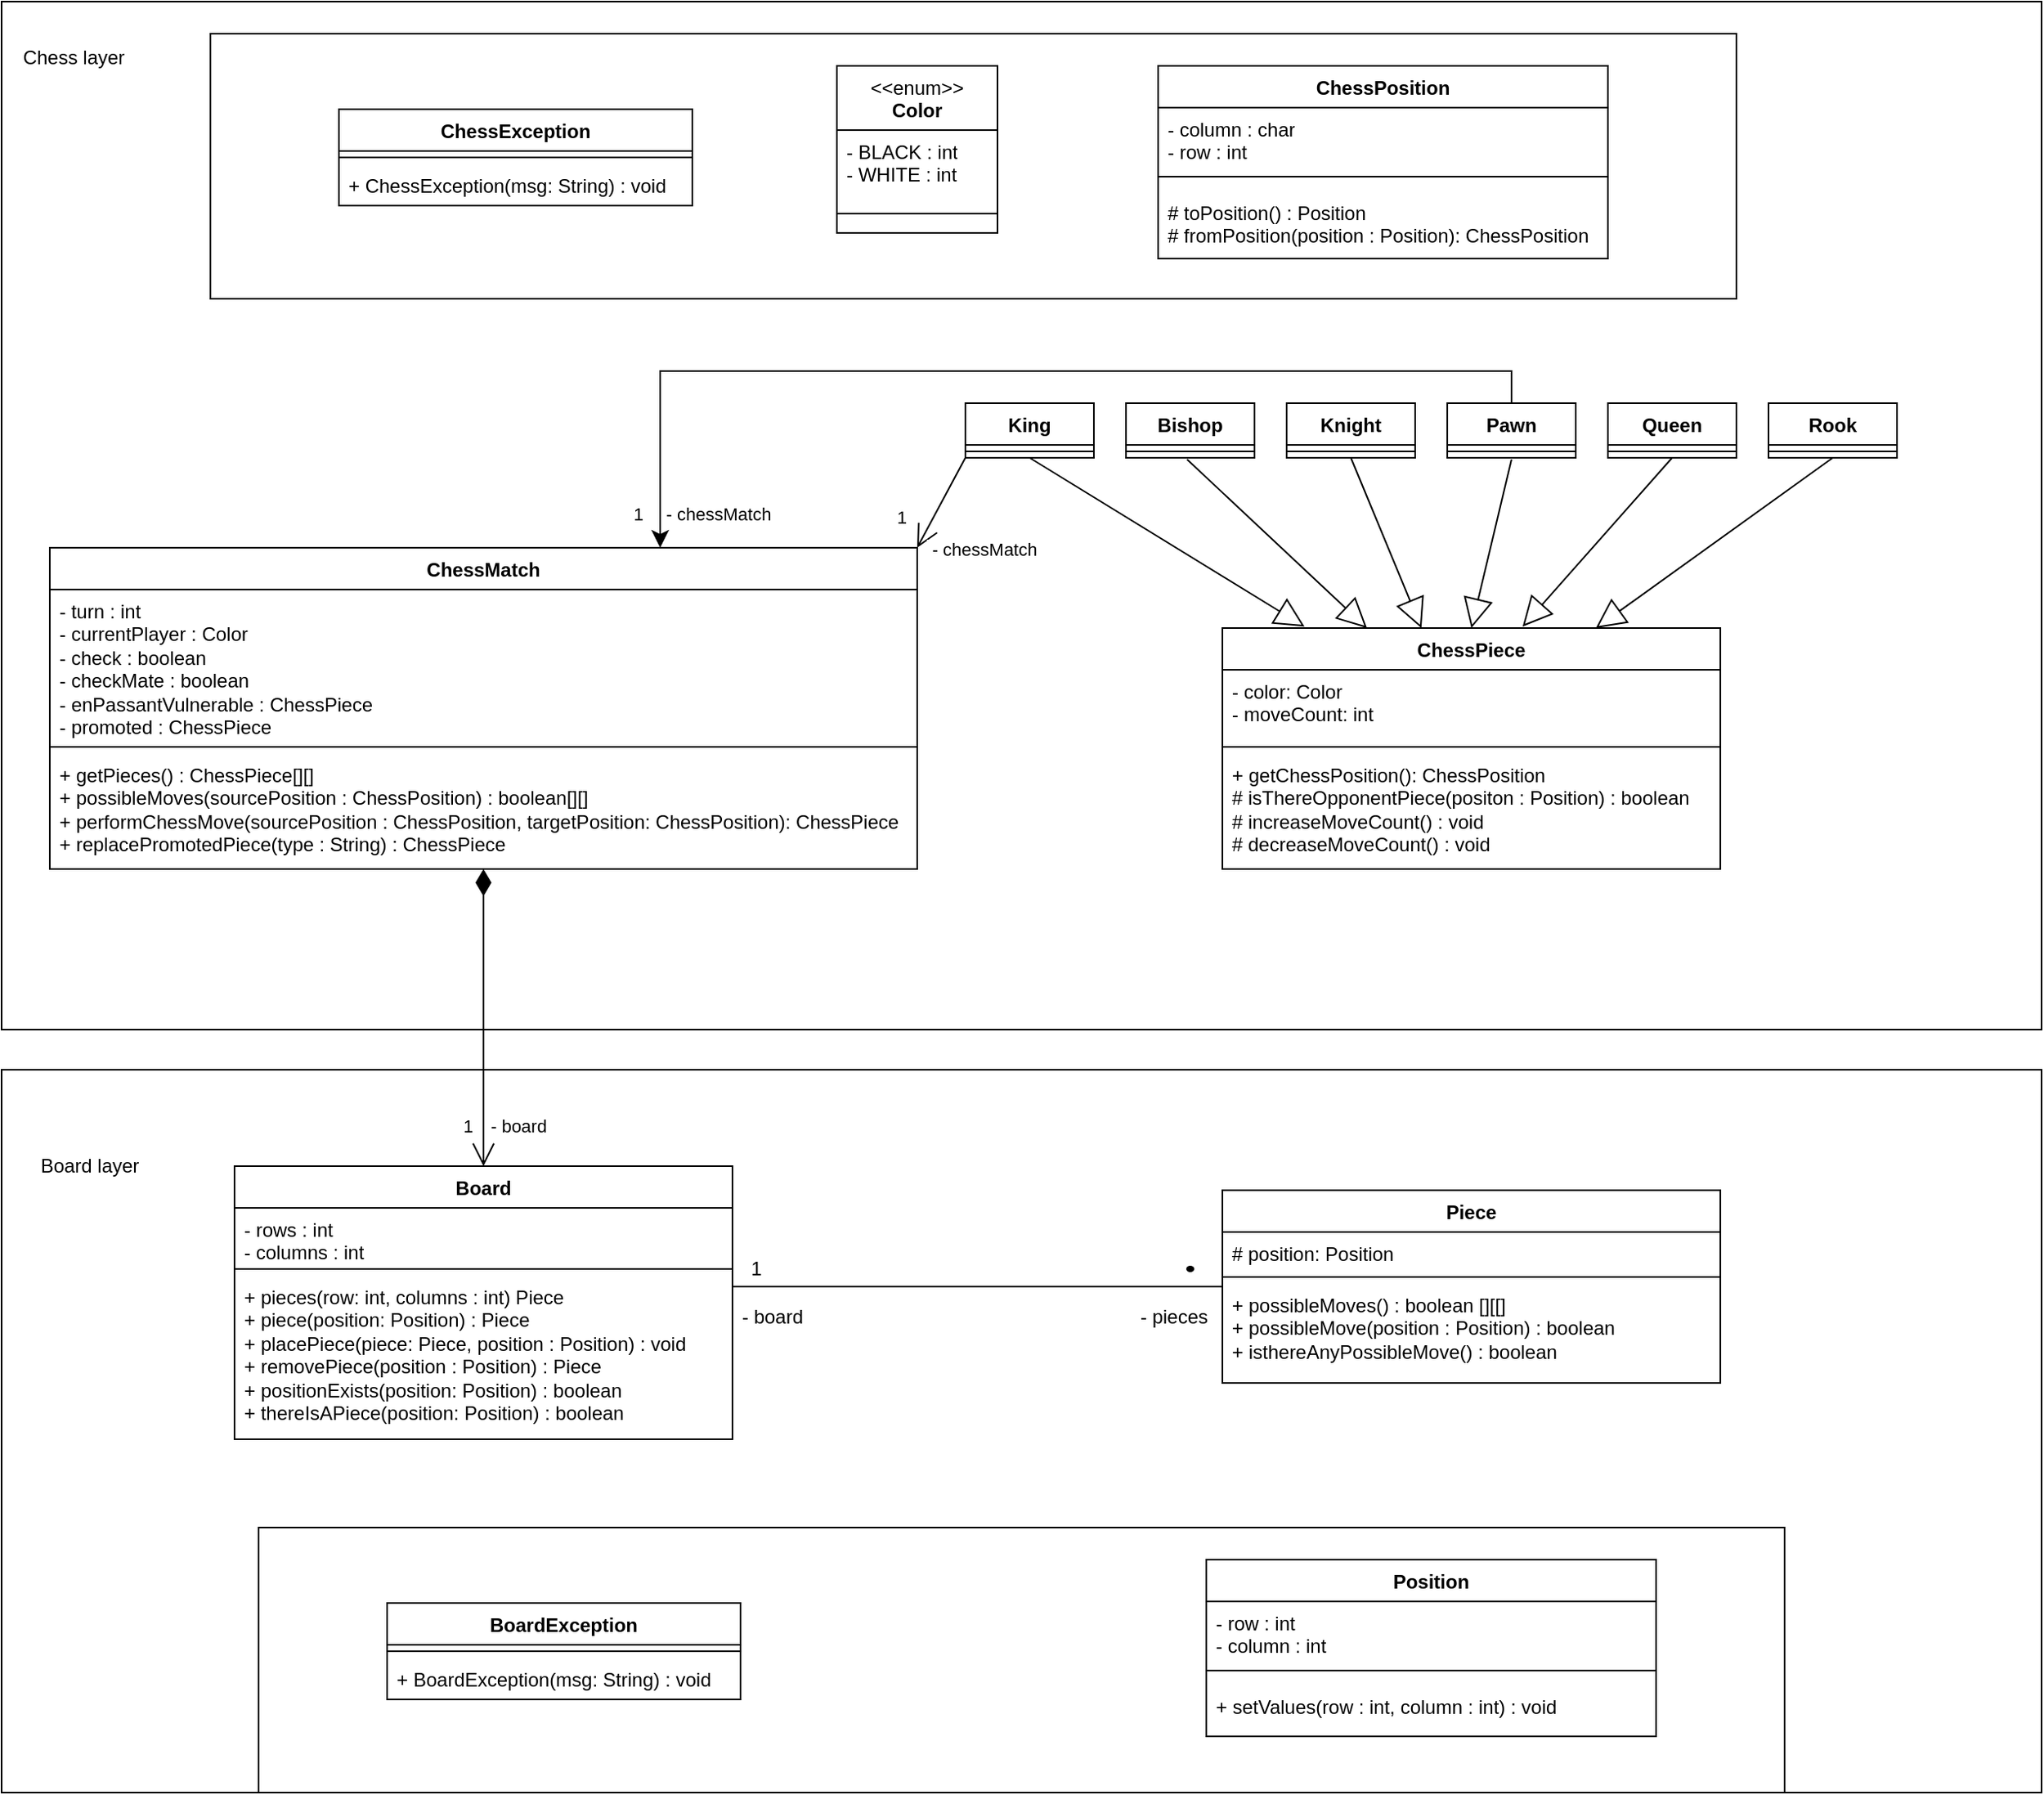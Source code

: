<mxfile version="24.0.7" type="github">
  <diagram id="C5RBs43oDa-KdzZeNtuy" name="Page-1">
    <mxGraphModel dx="1434" dy="786" grid="1" gridSize="10" guides="1" tooltips="1" connect="1" arrows="1" fold="1" page="1" pageScale="1" pageWidth="827" pageHeight="1169" math="0" shadow="0">
      <root>
        <mxCell id="WIyWlLk6GJQsqaUBKTNV-0" />
        <mxCell id="WIyWlLk6GJQsqaUBKTNV-1" parent="WIyWlLk6GJQsqaUBKTNV-0" />
        <mxCell id="9PHeEGNohPRG5MEMTAq7-85" value="" style="html=1;whiteSpace=wrap;" vertex="1" parent="WIyWlLk6GJQsqaUBKTNV-1">
          <mxGeometry x="40" y="685" width="1270" height="450" as="geometry" />
        </mxCell>
        <mxCell id="9PHeEGNohPRG5MEMTAq7-56" value="" style="html=1;whiteSpace=wrap;" vertex="1" parent="WIyWlLk6GJQsqaUBKTNV-1">
          <mxGeometry x="40" y="20" width="1270" height="640" as="geometry" />
        </mxCell>
        <mxCell id="9PHeEGNohPRG5MEMTAq7-55" value="" style="rounded=0;whiteSpace=wrap;html=1;" vertex="1" parent="WIyWlLk6GJQsqaUBKTNV-1">
          <mxGeometry x="170" y="40" width="950" height="165" as="geometry" />
        </mxCell>
        <mxCell id="9PHeEGNohPRG5MEMTAq7-1" value="Chess layer" style="text;html=1;align=center;verticalAlign=middle;whiteSpace=wrap;rounded=0;" vertex="1" parent="WIyWlLk6GJQsqaUBKTNV-1">
          <mxGeometry x="50" y="40" width="70" height="30" as="geometry" />
        </mxCell>
        <mxCell id="9PHeEGNohPRG5MEMTAq7-6" value="ChessException" style="swimlane;fontStyle=1;align=center;verticalAlign=top;childLayout=stackLayout;horizontal=1;startSize=26;horizontalStack=0;resizeParent=1;resizeParentMax=0;resizeLast=0;collapsible=1;marginBottom=0;whiteSpace=wrap;html=1;" vertex="1" parent="WIyWlLk6GJQsqaUBKTNV-1">
          <mxGeometry x="250" y="87" width="220" height="60" as="geometry" />
        </mxCell>
        <mxCell id="9PHeEGNohPRG5MEMTAq7-8" value="" style="line;strokeWidth=1;fillColor=none;align=left;verticalAlign=middle;spacingTop=-1;spacingLeft=3;spacingRight=3;rotatable=0;labelPosition=right;points=[];portConstraint=eastwest;strokeColor=inherit;" vertex="1" parent="9PHeEGNohPRG5MEMTAq7-6">
          <mxGeometry y="26" width="220" height="8" as="geometry" />
        </mxCell>
        <mxCell id="9PHeEGNohPRG5MEMTAq7-9" value="+ ChessException(msg: String) : void" style="text;strokeColor=none;fillColor=none;align=left;verticalAlign=top;spacingLeft=4;spacingRight=4;overflow=hidden;rotatable=0;points=[[0,0.5],[1,0.5]];portConstraint=eastwest;whiteSpace=wrap;html=1;" vertex="1" parent="9PHeEGNohPRG5MEMTAq7-6">
          <mxGeometry y="34" width="220" height="26" as="geometry" />
        </mxCell>
        <mxCell id="9PHeEGNohPRG5MEMTAq7-10" value="&lt;div&gt;&lt;span style=&quot;font-weight: 400;&quot;&gt;&amp;lt;&amp;lt;enum&amp;gt;&amp;gt;&lt;/span&gt;&lt;/div&gt;Color" style="swimlane;fontStyle=1;align=center;verticalAlign=top;childLayout=stackLayout;horizontal=1;startSize=40;horizontalStack=0;resizeParent=1;resizeParentMax=0;resizeLast=0;collapsible=1;marginBottom=0;whiteSpace=wrap;html=1;" vertex="1" parent="WIyWlLk6GJQsqaUBKTNV-1">
          <mxGeometry x="560" y="60" width="100" height="104" as="geometry" />
        </mxCell>
        <mxCell id="9PHeEGNohPRG5MEMTAq7-11" value="- BLACK : int&lt;div&gt;- WHITE : int&lt;/div&gt;" style="text;strokeColor=none;fillColor=none;align=left;verticalAlign=top;spacingLeft=4;spacingRight=4;overflow=hidden;rotatable=0;points=[[0,0.5],[1,0.5]];portConstraint=eastwest;whiteSpace=wrap;html=1;" vertex="1" parent="9PHeEGNohPRG5MEMTAq7-10">
          <mxGeometry y="40" width="100" height="40" as="geometry" />
        </mxCell>
        <mxCell id="9PHeEGNohPRG5MEMTAq7-12" value="" style="line;strokeWidth=1;fillColor=none;align=left;verticalAlign=middle;spacingTop=-1;spacingLeft=3;spacingRight=3;rotatable=0;labelPosition=right;points=[];portConstraint=eastwest;strokeColor=inherit;" vertex="1" parent="9PHeEGNohPRG5MEMTAq7-10">
          <mxGeometry y="80" width="100" height="24" as="geometry" />
        </mxCell>
        <mxCell id="9PHeEGNohPRG5MEMTAq7-14" value="ChessPosition" style="swimlane;fontStyle=1;align=center;verticalAlign=top;childLayout=stackLayout;horizontal=1;startSize=26;horizontalStack=0;resizeParent=1;resizeParentMax=0;resizeLast=0;collapsible=1;marginBottom=0;whiteSpace=wrap;html=1;" vertex="1" parent="WIyWlLk6GJQsqaUBKTNV-1">
          <mxGeometry x="760" y="60" width="280" height="120" as="geometry" />
        </mxCell>
        <mxCell id="9PHeEGNohPRG5MEMTAq7-15" value="- column : char&lt;div&gt;- row : int&lt;/div&gt;" style="text;strokeColor=none;fillColor=none;align=left;verticalAlign=top;spacingLeft=4;spacingRight=4;overflow=hidden;rotatable=0;points=[[0,0.5],[1,0.5]];portConstraint=eastwest;whiteSpace=wrap;html=1;" vertex="1" parent="9PHeEGNohPRG5MEMTAq7-14">
          <mxGeometry y="26" width="280" height="34" as="geometry" />
        </mxCell>
        <mxCell id="9PHeEGNohPRG5MEMTAq7-16" value="" style="line;strokeWidth=1;fillColor=none;align=left;verticalAlign=middle;spacingTop=-1;spacingLeft=3;spacingRight=3;rotatable=0;labelPosition=right;points=[];portConstraint=eastwest;strokeColor=inherit;" vertex="1" parent="9PHeEGNohPRG5MEMTAq7-14">
          <mxGeometry y="60" width="280" height="18" as="geometry" />
        </mxCell>
        <mxCell id="9PHeEGNohPRG5MEMTAq7-17" value="# toPosition() : Position&lt;div&gt;# fromPosition(position : Position): ChessPosition&lt;/div&gt;" style="text;strokeColor=none;fillColor=none;align=left;verticalAlign=top;spacingLeft=4;spacingRight=4;overflow=hidden;rotatable=0;points=[[0,0.5],[1,0.5]];portConstraint=eastwest;whiteSpace=wrap;html=1;" vertex="1" parent="9PHeEGNohPRG5MEMTAq7-14">
          <mxGeometry y="78" width="280" height="42" as="geometry" />
        </mxCell>
        <mxCell id="9PHeEGNohPRG5MEMTAq7-18" value="ChessMatch&lt;div&gt;&lt;br&gt;&lt;/div&gt;" style="swimlane;fontStyle=1;align=center;verticalAlign=top;childLayout=stackLayout;horizontal=1;startSize=26;horizontalStack=0;resizeParent=1;resizeParentMax=0;resizeLast=0;collapsible=1;marginBottom=0;whiteSpace=wrap;html=1;" vertex="1" parent="WIyWlLk6GJQsqaUBKTNV-1">
          <mxGeometry x="70" y="360" width="540" height="200" as="geometry" />
        </mxCell>
        <mxCell id="9PHeEGNohPRG5MEMTAq7-19" value="- turn : int&lt;div&gt;- currentPlayer : Color&lt;/div&gt;&lt;div&gt;- check : boolean&lt;/div&gt;&lt;div&gt;- checkMate : boolean&lt;/div&gt;&lt;div&gt;- enPassantVulnerable : ChessPiece&lt;/div&gt;&lt;div&gt;- promoted : ChessPiece&lt;/div&gt;" style="text;strokeColor=none;fillColor=none;align=left;verticalAlign=top;spacingLeft=4;spacingRight=4;overflow=hidden;rotatable=0;points=[[0,0.5],[1,0.5]];portConstraint=eastwest;whiteSpace=wrap;html=1;" vertex="1" parent="9PHeEGNohPRG5MEMTAq7-18">
          <mxGeometry y="26" width="540" height="94" as="geometry" />
        </mxCell>
        <mxCell id="9PHeEGNohPRG5MEMTAq7-20" value="" style="line;strokeWidth=1;fillColor=none;align=left;verticalAlign=middle;spacingTop=-1;spacingLeft=3;spacingRight=3;rotatable=0;labelPosition=right;points=[];portConstraint=eastwest;strokeColor=inherit;" vertex="1" parent="9PHeEGNohPRG5MEMTAq7-18">
          <mxGeometry y="120" width="540" height="8" as="geometry" />
        </mxCell>
        <mxCell id="9PHeEGNohPRG5MEMTAq7-21" value="+ getPieces() : ChessPiece[][]&lt;div&gt;+ possibleMoves(sourcePosition : ChessPosition) : boolean[][]&amp;nbsp;&lt;/div&gt;&lt;div&gt;+ performChessMove(sourcePosition : ChessPosition, targetPosition: ChessPosition): ChessPiece&lt;/div&gt;&lt;div&gt;+ replacePromotedPiece(type : String) : ChessPiece&lt;/div&gt;" style="text;strokeColor=none;fillColor=none;align=left;verticalAlign=top;spacingLeft=4;spacingRight=4;overflow=hidden;rotatable=0;points=[[0,0.5],[1,0.5]];portConstraint=eastwest;whiteSpace=wrap;html=1;" vertex="1" parent="9PHeEGNohPRG5MEMTAq7-18">
          <mxGeometry y="128" width="540" height="72" as="geometry" />
        </mxCell>
        <mxCell id="9PHeEGNohPRG5MEMTAq7-22" value="King" style="swimlane;fontStyle=1;align=center;verticalAlign=top;childLayout=stackLayout;horizontal=1;startSize=26;horizontalStack=0;resizeParent=1;resizeParentMax=0;resizeLast=0;collapsible=1;marginBottom=0;whiteSpace=wrap;html=1;" vertex="1" parent="WIyWlLk6GJQsqaUBKTNV-1">
          <mxGeometry x="640" y="270" width="80" height="34" as="geometry" />
        </mxCell>
        <mxCell id="9PHeEGNohPRG5MEMTAq7-24" value="" style="line;strokeWidth=1;fillColor=none;align=left;verticalAlign=middle;spacingTop=-1;spacingLeft=3;spacingRight=3;rotatable=0;labelPosition=right;points=[];portConstraint=eastwest;strokeColor=inherit;" vertex="1" parent="9PHeEGNohPRG5MEMTAq7-22">
          <mxGeometry y="26" width="80" height="8" as="geometry" />
        </mxCell>
        <mxCell id="9PHeEGNohPRG5MEMTAq7-26" value="Bishop" style="swimlane;fontStyle=1;align=center;verticalAlign=top;childLayout=stackLayout;horizontal=1;startSize=26;horizontalStack=0;resizeParent=1;resizeParentMax=0;resizeLast=0;collapsible=1;marginBottom=0;whiteSpace=wrap;html=1;" vertex="1" parent="WIyWlLk6GJQsqaUBKTNV-1">
          <mxGeometry x="740" y="270" width="80" height="34" as="geometry" />
        </mxCell>
        <mxCell id="9PHeEGNohPRG5MEMTAq7-27" value="" style="line;strokeWidth=1;fillColor=none;align=left;verticalAlign=middle;spacingTop=-1;spacingLeft=3;spacingRight=3;rotatable=0;labelPosition=right;points=[];portConstraint=eastwest;strokeColor=inherit;" vertex="1" parent="9PHeEGNohPRG5MEMTAq7-26">
          <mxGeometry y="26" width="80" height="8" as="geometry" />
        </mxCell>
        <mxCell id="9PHeEGNohPRG5MEMTAq7-28" value="Knight" style="swimlane;fontStyle=1;align=center;verticalAlign=top;childLayout=stackLayout;horizontal=1;startSize=26;horizontalStack=0;resizeParent=1;resizeParentMax=0;resizeLast=0;collapsible=1;marginBottom=0;whiteSpace=wrap;html=1;" vertex="1" parent="WIyWlLk6GJQsqaUBKTNV-1">
          <mxGeometry x="840" y="270" width="80" height="34" as="geometry" />
        </mxCell>
        <mxCell id="9PHeEGNohPRG5MEMTAq7-29" value="" style="line;strokeWidth=1;fillColor=none;align=left;verticalAlign=middle;spacingTop=-1;spacingLeft=3;spacingRight=3;rotatable=0;labelPosition=right;points=[];portConstraint=eastwest;strokeColor=inherit;" vertex="1" parent="9PHeEGNohPRG5MEMTAq7-28">
          <mxGeometry y="26" width="80" height="8" as="geometry" />
        </mxCell>
        <mxCell id="9PHeEGNohPRG5MEMTAq7-30" value="Pawn" style="swimlane;fontStyle=1;align=center;verticalAlign=top;childLayout=stackLayout;horizontal=1;startSize=26;horizontalStack=0;resizeParent=1;resizeParentMax=0;resizeLast=0;collapsible=1;marginBottom=0;whiteSpace=wrap;html=1;" vertex="1" parent="WIyWlLk6GJQsqaUBKTNV-1">
          <mxGeometry x="940" y="270" width="80" height="34" as="geometry" />
        </mxCell>
        <mxCell id="9PHeEGNohPRG5MEMTAq7-31" value="" style="line;strokeWidth=1;fillColor=none;align=left;verticalAlign=middle;spacingTop=-1;spacingLeft=3;spacingRight=3;rotatable=0;labelPosition=right;points=[];portConstraint=eastwest;strokeColor=inherit;" vertex="1" parent="9PHeEGNohPRG5MEMTAq7-30">
          <mxGeometry y="26" width="80" height="8" as="geometry" />
        </mxCell>
        <mxCell id="9PHeEGNohPRG5MEMTAq7-32" value="Queen" style="swimlane;fontStyle=1;align=center;verticalAlign=top;childLayout=stackLayout;horizontal=1;startSize=26;horizontalStack=0;resizeParent=1;resizeParentMax=0;resizeLast=0;collapsible=1;marginBottom=0;whiteSpace=wrap;html=1;" vertex="1" parent="WIyWlLk6GJQsqaUBKTNV-1">
          <mxGeometry x="1040" y="270" width="80" height="34" as="geometry" />
        </mxCell>
        <mxCell id="9PHeEGNohPRG5MEMTAq7-33" value="" style="line;strokeWidth=1;fillColor=none;align=left;verticalAlign=middle;spacingTop=-1;spacingLeft=3;spacingRight=3;rotatable=0;labelPosition=right;points=[];portConstraint=eastwest;strokeColor=inherit;" vertex="1" parent="9PHeEGNohPRG5MEMTAq7-32">
          <mxGeometry y="26" width="80" height="8" as="geometry" />
        </mxCell>
        <mxCell id="9PHeEGNohPRG5MEMTAq7-34" value="Rook" style="swimlane;fontStyle=1;align=center;verticalAlign=top;childLayout=stackLayout;horizontal=1;startSize=26;horizontalStack=0;resizeParent=1;resizeParentMax=0;resizeLast=0;collapsible=1;marginBottom=0;whiteSpace=wrap;html=1;" vertex="1" parent="WIyWlLk6GJQsqaUBKTNV-1">
          <mxGeometry x="1140" y="270" width="80" height="34" as="geometry" />
        </mxCell>
        <mxCell id="9PHeEGNohPRG5MEMTAq7-35" value="" style="line;strokeWidth=1;fillColor=none;align=left;verticalAlign=middle;spacingTop=-1;spacingLeft=3;spacingRight=3;rotatable=0;labelPosition=right;points=[];portConstraint=eastwest;strokeColor=inherit;" vertex="1" parent="9PHeEGNohPRG5MEMTAq7-34">
          <mxGeometry y="26" width="80" height="8" as="geometry" />
        </mxCell>
        <mxCell id="9PHeEGNohPRG5MEMTAq7-40" value="" style="edgeStyle=elbowEdgeStyle;elbow=vertical;endArrow=classic;html=1;curved=0;rounded=0;endSize=8;startSize=8;entryX=0.767;entryY=0;entryDx=0;entryDy=0;entryPerimeter=0;exitX=0.5;exitY=0;exitDx=0;exitDy=0;" edge="1" parent="WIyWlLk6GJQsqaUBKTNV-1" source="9PHeEGNohPRG5MEMTAq7-30">
          <mxGeometry width="50" height="50" relative="1" as="geometry">
            <mxPoint x="945.82" y="270" as="sourcePoint" />
            <mxPoint x="450.0" y="360" as="targetPoint" />
            <Array as="points">
              <mxPoint x="695.82" y="250" />
            </Array>
          </mxGeometry>
        </mxCell>
        <mxCell id="9PHeEGNohPRG5MEMTAq7-41" value="1" style="edgeLabel;html=1;align=center;verticalAlign=middle;resizable=0;points=[];" vertex="1" connectable="0" parent="9PHeEGNohPRG5MEMTAq7-40">
          <mxGeometry x="0.901" y="4" relative="1" as="geometry">
            <mxPoint x="-18" y="11" as="offset" />
          </mxGeometry>
        </mxCell>
        <mxCell id="9PHeEGNohPRG5MEMTAq7-42" value="- chessMatch" style="edgeLabel;html=1;align=center;verticalAlign=middle;resizable=0;points=[];" vertex="1" connectable="0" parent="9PHeEGNohPRG5MEMTAq7-40">
          <mxGeometry x="0.923" relative="1" as="geometry">
            <mxPoint x="36" y="4" as="offset" />
          </mxGeometry>
        </mxCell>
        <mxCell id="9PHeEGNohPRG5MEMTAq7-43" value="ChessPiece&lt;div&gt;&lt;br&gt;&lt;/div&gt;" style="swimlane;fontStyle=1;align=center;verticalAlign=top;childLayout=stackLayout;horizontal=1;startSize=26;horizontalStack=0;resizeParent=1;resizeParentMax=0;resizeLast=0;collapsible=1;marginBottom=0;whiteSpace=wrap;html=1;" vertex="1" parent="WIyWlLk6GJQsqaUBKTNV-1">
          <mxGeometry x="800" y="410" width="310" height="150" as="geometry" />
        </mxCell>
        <mxCell id="9PHeEGNohPRG5MEMTAq7-44" value="- color: Color&lt;div&gt;- moveCount: int&lt;/div&gt;" style="text;strokeColor=none;fillColor=none;align=left;verticalAlign=top;spacingLeft=4;spacingRight=4;overflow=hidden;rotatable=0;points=[[0,0.5],[1,0.5]];portConstraint=eastwest;whiteSpace=wrap;html=1;" vertex="1" parent="9PHeEGNohPRG5MEMTAq7-43">
          <mxGeometry y="26" width="310" height="44" as="geometry" />
        </mxCell>
        <mxCell id="9PHeEGNohPRG5MEMTAq7-45" value="" style="line;strokeWidth=1;fillColor=none;align=left;verticalAlign=middle;spacingTop=-1;spacingLeft=3;spacingRight=3;rotatable=0;labelPosition=right;points=[];portConstraint=eastwest;strokeColor=inherit;" vertex="1" parent="9PHeEGNohPRG5MEMTAq7-43">
          <mxGeometry y="70" width="310" height="8" as="geometry" />
        </mxCell>
        <mxCell id="9PHeEGNohPRG5MEMTAq7-46" value="+ getChessPosition(): ChessPosition&lt;div&gt;# isThereOpponentPiece(positon : Position) : boolean&amp;nbsp;&lt;/div&gt;&lt;div&gt;# increaseMoveCount() : void&lt;/div&gt;&lt;div&gt;# decreaseMoveCount() : void&lt;/div&gt;" style="text;strokeColor=none;fillColor=none;align=left;verticalAlign=top;spacingLeft=4;spacingRight=4;overflow=hidden;rotatable=0;points=[[0,0.5],[1,0.5]];portConstraint=eastwest;whiteSpace=wrap;html=1;" vertex="1" parent="9PHeEGNohPRG5MEMTAq7-43">
          <mxGeometry y="78" width="310" height="72" as="geometry" />
        </mxCell>
        <mxCell id="9PHeEGNohPRG5MEMTAq7-58" value="" style="endArrow=open;endFill=1;endSize=12;html=1;rounded=0;exitX=0;exitY=1;exitDx=0;exitDy=0;entryX=1;entryY=0;entryDx=0;entryDy=0;" edge="1" parent="WIyWlLk6GJQsqaUBKTNV-1" source="9PHeEGNohPRG5MEMTAq7-22" target="9PHeEGNohPRG5MEMTAq7-18">
          <mxGeometry width="160" relative="1" as="geometry">
            <mxPoint x="520" y="650" as="sourcePoint" />
            <mxPoint x="680" y="650" as="targetPoint" />
          </mxGeometry>
        </mxCell>
        <mxCell id="9PHeEGNohPRG5MEMTAq7-59" value="1" style="edgeLabel;html=1;align=center;verticalAlign=middle;resizable=0;points=[];" vertex="1" connectable="0" parent="9PHeEGNohPRG5MEMTAq7-58">
          <mxGeometry x="0.38" y="1" relative="1" as="geometry">
            <mxPoint x="-20" y="-3" as="offset" />
          </mxGeometry>
        </mxCell>
        <mxCell id="9PHeEGNohPRG5MEMTAq7-60" value="&amp;nbsp;- chessMatch" style="edgeLabel;html=1;align=center;verticalAlign=middle;resizable=0;points=[];" vertex="1" connectable="0" parent="9PHeEGNohPRG5MEMTAq7-58">
          <mxGeometry x="0.38" y="1" relative="1" as="geometry">
            <mxPoint x="30" y="17" as="offset" />
          </mxGeometry>
        </mxCell>
        <mxCell id="9PHeEGNohPRG5MEMTAq7-61" value="" style="endArrow=block;endSize=16;endFill=0;html=1;rounded=0;exitX=0.5;exitY=1;exitDx=0;exitDy=0;entryX=0.165;entryY=-0.006;entryDx=0;entryDy=0;entryPerimeter=0;" edge="1" parent="WIyWlLk6GJQsqaUBKTNV-1" source="9PHeEGNohPRG5MEMTAq7-22" target="9PHeEGNohPRG5MEMTAq7-43">
          <mxGeometry width="160" relative="1" as="geometry">
            <mxPoint x="520" y="450" as="sourcePoint" />
            <mxPoint x="680" y="450" as="targetPoint" />
          </mxGeometry>
        </mxCell>
        <mxCell id="9PHeEGNohPRG5MEMTAq7-62" value="" style="endArrow=block;endSize=16;endFill=0;html=1;rounded=0;exitX=0.475;exitY=1.125;exitDx=0;exitDy=0;exitPerimeter=0;" edge="1" parent="WIyWlLk6GJQsqaUBKTNV-1" source="9PHeEGNohPRG5MEMTAq7-27">
          <mxGeometry width="160" relative="1" as="geometry">
            <mxPoint x="760" y="304" as="sourcePoint" />
            <mxPoint x="890" y="410" as="targetPoint" />
          </mxGeometry>
        </mxCell>
        <mxCell id="9PHeEGNohPRG5MEMTAq7-63" value="" style="endArrow=block;endSize=16;endFill=0;html=1;rounded=0;exitX=0.5;exitY=1;exitDx=0;exitDy=0;" edge="1" parent="WIyWlLk6GJQsqaUBKTNV-1" source="9PHeEGNohPRG5MEMTAq7-28" target="9PHeEGNohPRG5MEMTAq7-43">
          <mxGeometry width="160" relative="1" as="geometry">
            <mxPoint x="788" y="315" as="sourcePoint" />
            <mxPoint x="850" y="420" as="targetPoint" />
          </mxGeometry>
        </mxCell>
        <mxCell id="9PHeEGNohPRG5MEMTAq7-65" value="" style="endArrow=block;endSize=16;endFill=0;html=1;rounded=0;exitX=0.5;exitY=1.125;exitDx=0;exitDy=0;entryX=0.5;entryY=0;entryDx=0;entryDy=0;exitPerimeter=0;" edge="1" parent="WIyWlLk6GJQsqaUBKTNV-1" source="9PHeEGNohPRG5MEMTAq7-31" target="9PHeEGNohPRG5MEMTAq7-43">
          <mxGeometry width="160" relative="1" as="geometry">
            <mxPoint x="890" y="314" as="sourcePoint" />
            <mxPoint x="931" y="420" as="targetPoint" />
          </mxGeometry>
        </mxCell>
        <mxCell id="9PHeEGNohPRG5MEMTAq7-66" value="" style="endArrow=block;endSize=16;endFill=0;html=1;rounded=0;exitX=0.5;exitY=1;exitDx=0;exitDy=0;entryX=0.603;entryY=-0.006;entryDx=0;entryDy=0;entryPerimeter=0;" edge="1" parent="WIyWlLk6GJQsqaUBKTNV-1" source="9PHeEGNohPRG5MEMTAq7-32" target="9PHeEGNohPRG5MEMTAq7-43">
          <mxGeometry width="160" relative="1" as="geometry">
            <mxPoint x="990" y="315" as="sourcePoint" />
            <mxPoint x="965" y="420" as="targetPoint" />
          </mxGeometry>
        </mxCell>
        <mxCell id="9PHeEGNohPRG5MEMTAq7-67" value="" style="endArrow=block;endSize=16;endFill=0;html=1;rounded=0;entryX=0.75;entryY=0;entryDx=0;entryDy=0;exitX=0.5;exitY=1;exitDx=0;exitDy=0;" edge="1" parent="WIyWlLk6GJQsqaUBKTNV-1" source="9PHeEGNohPRG5MEMTAq7-34" target="9PHeEGNohPRG5MEMTAq7-43">
          <mxGeometry width="160" relative="1" as="geometry">
            <mxPoint x="1090" y="314" as="sourcePoint" />
            <mxPoint x="997" y="419" as="targetPoint" />
          </mxGeometry>
        </mxCell>
        <mxCell id="9PHeEGNohPRG5MEMTAq7-69" value="&lt;div&gt;Board&lt;/div&gt;" style="swimlane;fontStyle=1;align=center;verticalAlign=top;childLayout=stackLayout;horizontal=1;startSize=26;horizontalStack=0;resizeParent=1;resizeParentMax=0;resizeLast=0;collapsible=1;marginBottom=0;whiteSpace=wrap;html=1;" vertex="1" parent="WIyWlLk6GJQsqaUBKTNV-1">
          <mxGeometry x="185" y="745" width="310" height="170" as="geometry" />
        </mxCell>
        <mxCell id="9PHeEGNohPRG5MEMTAq7-70" value="- rows : int&lt;div&gt;- columns : int&lt;/div&gt;" style="text;strokeColor=none;fillColor=none;align=left;verticalAlign=top;spacingLeft=4;spacingRight=4;overflow=hidden;rotatable=0;points=[[0,0.5],[1,0.5]];portConstraint=eastwest;whiteSpace=wrap;html=1;" vertex="1" parent="9PHeEGNohPRG5MEMTAq7-69">
          <mxGeometry y="26" width="310" height="34" as="geometry" />
        </mxCell>
        <mxCell id="9PHeEGNohPRG5MEMTAq7-71" value="" style="line;strokeWidth=1;fillColor=none;align=left;verticalAlign=middle;spacingTop=-1;spacingLeft=3;spacingRight=3;rotatable=0;labelPosition=right;points=[];portConstraint=eastwest;strokeColor=inherit;" vertex="1" parent="9PHeEGNohPRG5MEMTAq7-69">
          <mxGeometry y="60" width="310" height="8" as="geometry" />
        </mxCell>
        <mxCell id="9PHeEGNohPRG5MEMTAq7-72" value="+ pieces(row: int, columns : int) Piece&lt;div&gt;+ piece(position: Position) : Piece&amp;nbsp;&lt;/div&gt;&lt;div&gt;+ placePiece(piece: Piece, position : Position) : void&lt;/div&gt;&lt;div&gt;+ removePiece(position : Position) : Piece&lt;/div&gt;&lt;div&gt;+ positionExists(position: Position) : boolean&lt;/div&gt;&lt;div&gt;+ thereIsAPiece(position: Position) : boolean&lt;/div&gt;" style="text;strokeColor=none;fillColor=none;align=left;verticalAlign=top;spacingLeft=4;spacingRight=4;overflow=hidden;rotatable=0;points=[[0,0.5],[1,0.5]];portConstraint=eastwest;whiteSpace=wrap;html=1;" vertex="1" parent="9PHeEGNohPRG5MEMTAq7-69">
          <mxGeometry y="68" width="310" height="102" as="geometry" />
        </mxCell>
        <mxCell id="9PHeEGNohPRG5MEMTAq7-73" value="Piece&lt;div&gt;&lt;br&gt;&lt;/div&gt;" style="swimlane;fontStyle=1;align=center;verticalAlign=top;childLayout=stackLayout;horizontal=1;startSize=26;horizontalStack=0;resizeParent=1;resizeParentMax=0;resizeLast=0;collapsible=1;marginBottom=0;whiteSpace=wrap;html=1;" vertex="1" parent="WIyWlLk6GJQsqaUBKTNV-1">
          <mxGeometry x="800" y="760" width="310" height="120" as="geometry" />
        </mxCell>
        <mxCell id="9PHeEGNohPRG5MEMTAq7-74" value="# position: Position" style="text;strokeColor=none;fillColor=none;align=left;verticalAlign=top;spacingLeft=4;spacingRight=4;overflow=hidden;rotatable=0;points=[[0,0.5],[1,0.5]];portConstraint=eastwest;whiteSpace=wrap;html=1;" vertex="1" parent="9PHeEGNohPRG5MEMTAq7-73">
          <mxGeometry y="26" width="310" height="24" as="geometry" />
        </mxCell>
        <mxCell id="9PHeEGNohPRG5MEMTAq7-75" value="" style="line;strokeWidth=1;fillColor=none;align=left;verticalAlign=middle;spacingTop=-1;spacingLeft=3;spacingRight=3;rotatable=0;labelPosition=right;points=[];portConstraint=eastwest;strokeColor=inherit;" vertex="1" parent="9PHeEGNohPRG5MEMTAq7-73">
          <mxGeometry y="50" width="310" height="8" as="geometry" />
        </mxCell>
        <mxCell id="9PHeEGNohPRG5MEMTAq7-76" value="+ possibleMoves() : boolean [][[]&lt;div&gt;+ possibleMove(position : Position) : boolean&lt;/div&gt;&lt;div&gt;+ isthereAnyPossibleMove() : boolean&lt;/div&gt;" style="text;strokeColor=none;fillColor=none;align=left;verticalAlign=top;spacingLeft=4;spacingRight=4;overflow=hidden;rotatable=0;points=[[0,0.5],[1,0.5]];portConstraint=eastwest;whiteSpace=wrap;html=1;" vertex="1" parent="9PHeEGNohPRG5MEMTAq7-73">
          <mxGeometry y="58" width="310" height="62" as="geometry" />
        </mxCell>
        <mxCell id="9PHeEGNohPRG5MEMTAq7-77" value="" style="rounded=0;whiteSpace=wrap;html=1;" vertex="1" parent="WIyWlLk6GJQsqaUBKTNV-1">
          <mxGeometry x="200" y="970" width="950" height="165" as="geometry" />
        </mxCell>
        <mxCell id="9PHeEGNohPRG5MEMTAq7-78" value="BoardException" style="swimlane;fontStyle=1;align=center;verticalAlign=top;childLayout=stackLayout;horizontal=1;startSize=26;horizontalStack=0;resizeParent=1;resizeParentMax=0;resizeLast=0;collapsible=1;marginBottom=0;whiteSpace=wrap;html=1;" vertex="1" parent="WIyWlLk6GJQsqaUBKTNV-1">
          <mxGeometry x="280" y="1017" width="220" height="60" as="geometry" />
        </mxCell>
        <mxCell id="9PHeEGNohPRG5MEMTAq7-79" value="" style="line;strokeWidth=1;fillColor=none;align=left;verticalAlign=middle;spacingTop=-1;spacingLeft=3;spacingRight=3;rotatable=0;labelPosition=right;points=[];portConstraint=eastwest;strokeColor=inherit;" vertex="1" parent="9PHeEGNohPRG5MEMTAq7-78">
          <mxGeometry y="26" width="220" height="8" as="geometry" />
        </mxCell>
        <mxCell id="9PHeEGNohPRG5MEMTAq7-80" value="+ BoardException(msg: String) : void" style="text;strokeColor=none;fillColor=none;align=left;verticalAlign=top;spacingLeft=4;spacingRight=4;overflow=hidden;rotatable=0;points=[[0,0.5],[1,0.5]];portConstraint=eastwest;whiteSpace=wrap;html=1;" vertex="1" parent="9PHeEGNohPRG5MEMTAq7-78">
          <mxGeometry y="34" width="220" height="26" as="geometry" />
        </mxCell>
        <mxCell id="9PHeEGNohPRG5MEMTAq7-81" value="Position" style="swimlane;fontStyle=1;align=center;verticalAlign=top;childLayout=stackLayout;horizontal=1;startSize=26;horizontalStack=0;resizeParent=1;resizeParentMax=0;resizeLast=0;collapsible=1;marginBottom=0;whiteSpace=wrap;html=1;" vertex="1" parent="WIyWlLk6GJQsqaUBKTNV-1">
          <mxGeometry x="790" y="990" width="280" height="110" as="geometry" />
        </mxCell>
        <mxCell id="9PHeEGNohPRG5MEMTAq7-82" value="&lt;div&gt;- row : int&lt;/div&gt;&lt;div&gt;- column : int&lt;/div&gt;" style="text;strokeColor=none;fillColor=none;align=left;verticalAlign=top;spacingLeft=4;spacingRight=4;overflow=hidden;rotatable=0;points=[[0,0.5],[1,0.5]];portConstraint=eastwest;whiteSpace=wrap;html=1;" vertex="1" parent="9PHeEGNohPRG5MEMTAq7-81">
          <mxGeometry y="26" width="280" height="34" as="geometry" />
        </mxCell>
        <mxCell id="9PHeEGNohPRG5MEMTAq7-83" value="" style="line;strokeWidth=1;fillColor=none;align=left;verticalAlign=middle;spacingTop=-1;spacingLeft=3;spacingRight=3;rotatable=0;labelPosition=right;points=[];portConstraint=eastwest;strokeColor=inherit;" vertex="1" parent="9PHeEGNohPRG5MEMTAq7-81">
          <mxGeometry y="60" width="280" height="18" as="geometry" />
        </mxCell>
        <mxCell id="9PHeEGNohPRG5MEMTAq7-84" value="+ setValues(row : int, column : int) : void" style="text;strokeColor=none;fillColor=none;align=left;verticalAlign=top;spacingLeft=4;spacingRight=4;overflow=hidden;rotatable=0;points=[[0,0.5],[1,0.5]];portConstraint=eastwest;whiteSpace=wrap;html=1;" vertex="1" parent="9PHeEGNohPRG5MEMTAq7-81">
          <mxGeometry y="78" width="280" height="32" as="geometry" />
        </mxCell>
        <mxCell id="9PHeEGNohPRG5MEMTAq7-86" value="Board layer" style="text;html=1;align=center;verticalAlign=middle;whiteSpace=wrap;rounded=0;" vertex="1" parent="WIyWlLk6GJQsqaUBKTNV-1">
          <mxGeometry x="60" y="730" width="70" height="30" as="geometry" />
        </mxCell>
        <mxCell id="9PHeEGNohPRG5MEMTAq7-87" value="" style="endArrow=open;html=1;endSize=12;startArrow=diamondThin;startSize=14;startFill=1;edgeStyle=orthogonalEdgeStyle;align=left;verticalAlign=bottom;rounded=0;exitX=0.5;exitY=1;exitDx=0;exitDy=0;exitPerimeter=0;entryX=0.5;entryY=0;entryDx=0;entryDy=0;" edge="1" parent="WIyWlLk6GJQsqaUBKTNV-1" source="9PHeEGNohPRG5MEMTAq7-21" target="9PHeEGNohPRG5MEMTAq7-69">
          <mxGeometry x="-1" y="3" relative="1" as="geometry">
            <mxPoint x="520" y="840" as="sourcePoint" />
            <mxPoint x="680" y="840" as="targetPoint" />
          </mxGeometry>
        </mxCell>
        <mxCell id="9PHeEGNohPRG5MEMTAq7-89" value="1" style="edgeLabel;html=1;align=center;verticalAlign=middle;resizable=0;points=[];" vertex="1" connectable="0" parent="9PHeEGNohPRG5MEMTAq7-87">
          <mxGeometry x="0.762" y="3" relative="1" as="geometry">
            <mxPoint x="-13" y="-3" as="offset" />
          </mxGeometry>
        </mxCell>
        <mxCell id="9PHeEGNohPRG5MEMTAq7-90" value="&amp;nbsp;- board" style="edgeLabel;html=1;align=center;verticalAlign=middle;resizable=0;points=[];" vertex="1" connectable="0" parent="9PHeEGNohPRG5MEMTAq7-87">
          <mxGeometry x="0.73" y="-4" relative="1" as="geometry">
            <mxPoint x="24" as="offset" />
          </mxGeometry>
        </mxCell>
        <mxCell id="9PHeEGNohPRG5MEMTAq7-94" value="" style="line;strokeWidth=1;fillColor=none;align=left;verticalAlign=middle;spacingTop=-1;spacingLeft=3;spacingRight=3;rotatable=0;labelPosition=right;points=[];portConstraint=eastwest;strokeColor=inherit;" vertex="1" parent="WIyWlLk6GJQsqaUBKTNV-1">
          <mxGeometry x="495" y="816" width="305" height="8" as="geometry" />
        </mxCell>
        <mxCell id="9PHeEGNohPRG5MEMTAq7-96" value="1" style="text;html=1;align=center;verticalAlign=middle;whiteSpace=wrap;rounded=0;" vertex="1" parent="WIyWlLk6GJQsqaUBKTNV-1">
          <mxGeometry x="480" y="794" width="60" height="30" as="geometry" />
        </mxCell>
        <mxCell id="9PHeEGNohPRG5MEMTAq7-97" value="- board" style="text;html=1;align=center;verticalAlign=middle;whiteSpace=wrap;rounded=0;" vertex="1" parent="WIyWlLk6GJQsqaUBKTNV-1">
          <mxGeometry x="490" y="824" width="60" height="30" as="geometry" />
        </mxCell>
        <mxCell id="9PHeEGNohPRG5MEMTAq7-99" value="" style="shape=ellipse;fillColor=#000000;strokeColor=none;html=1;sketch=0;" vertex="1" parent="WIyWlLk6GJQsqaUBKTNV-1">
          <mxGeometry x="777.5" y="807" width="5" height="4" as="geometry" />
        </mxCell>
        <mxCell id="9PHeEGNohPRG5MEMTAq7-100" value="- pieces" style="text;html=1;align=center;verticalAlign=middle;whiteSpace=wrap;rounded=0;" vertex="1" parent="WIyWlLk6GJQsqaUBKTNV-1">
          <mxGeometry x="740" y="824" width="60" height="30" as="geometry" />
        </mxCell>
      </root>
    </mxGraphModel>
  </diagram>
</mxfile>

